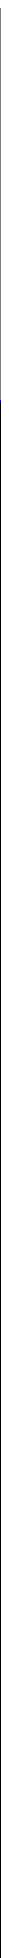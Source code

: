 %*************************************************************
%Drawing pattern of Front Bodice/Slopper
%Reference : http://www.madalynne.com/how-to-draft-a-front-bodice-sloper-update
%*************************************************************
input sarith;

t := 1/2; % scaling factor of the square
inch := 2.54*t*cm; % since 1 inch = 2.54cm; This provides the space to stich
ease := 2*inch; %ease is taken of 2 inches
% definition pi
pi=3.141592653689793238462643;
%***************************************************************

%========================================		
% Entering the measurements in cm
%========================================
	full_length     := 49.5*cm*t;
	cf_length       := 40.5*cm*t;
	shoulder_slope  := 48.5*cm*t;
	shoulder_length := 9*cm*t;
	across_shoulder := 34/2*cm*t;
	bust_depth      := 27*cm*t;
	bust_span       := 24/2*cm*t;
	bust_arc        := 18*cm*t + bust_span;
	armhole_depth   := 16.5*cm*t;
	side_seam_length:= 23*cm*t;
	waist_arc       := 27*cm*t;
	dart_pl         := bust_span - 3/4*inch;
%========================================
def intersectioncurve(expr px, py, r, b, e) = 
	subpath ((b*(4.0/pi)),(e*(4.0/pi))) of fullcircle xscaled (2*r) yscaled (2*r) shifted (px,py) enddef;

def cos(expr x) = cosd(x*180/pi) enddef;

def sin(expr x) = sind(x*180/pi) enddef;

def FrontBodice = 
%%%% STEP 1 %%%%
	f1 := (0,full_length); 									% A
	f2 := (0,0); 											% B
	f3 := (-across_shoulder,full_length); 					% C
	f4 := (xpart f3,ypart f1 - 10*inch); 					% guideline for C
	f5 := (xpart f2, cf_length - (3/8 * inch));				% D
	% Intersection for BE
	path E;
	E := intersectioncurve(xpart f2,ypart f2,shoulder_slope,0 * cm,(5*pi/18)*cm);
	f6 := E intersectionpoint (f3--f4); 						% N
	
	F := xpart f4 + sqrt((shoulder_length**2) -((ypart f6 - ypart f1)));
	f7 := (F,ypart f1); 									% F
	%perpendicular from FE to FG
	z1 = f7;
	z2 = f6;
	y0 = ypart f5;
	(z1-z0) dotprod (z2-z1) = 0;
	f8 := z0;												% G
	f9 := ((xpart f8 + (1/(2*sqrt(2)))),(ypart f8 + (1/(2*sqrt(2))))); 	% H
	f10 := (xpart f3,ypart f6 - armhole_depth); 			% I
	f11 := (xpart f10,ypart f10 - (2*inch)); 				% J
	f12 := (xpart f10,ypart f10 - (5 * inch));				% side seam line guideline
	f13 := 1/2[f6,f10];										% K
	f14 := (xpart f2,ypart f13); 							% L
	f15 := (xpart f13 + (0.5*inch),ypart f13); 				% M
	path BE;
	BE := f2--f6;
	f16 := f6 - bust_depth* unitvector(direction 0 of BE);    % N
	f17 := f16 + whatever*right = whatever[f1,f2];            % O
	f18 := (xpart f17 - bust_span,ypart f17); 				  %P
	pair J_guideline,I_guideline;
	J_guideline := (-infinity,ypart f11);
	I_guideline := (-infinity,ypart f10);
	
	%measure OP
	path OP,intsec;
	OP := f17--f16--f18; 									% ONP
	OP_length := arclength(OP);
	PJ := bust_arc - OP_length;
	intsec := fullcircle scaled (2*(PJ)) shifted f18;
	f19 := (subpath(2,5) of intsec) intersectionpoint (f11--J_guideline);  % Q
	intsec := fullcircle scaled (2*(PJ+(0.5 *inch))) shifted f18;
	f20 := (subpath(2,5) of intsec) intersectionpoint (f10--I_guideline);  % R
	f21 := f20 - side_seam_length * unitvector(direction 0 of (f19--f20)); % S
	f22 := f20 - 0.5*inch * unitvector(direction 0 of (f19--f20));         % T
	f23 := (-dart_pl,ypart f2); 										   % U
	f24 := f23 - 3/16*inch * unitvector(direction 0 of (f18--f23));        % V
	W := waist_arc - arclength(f23--f2);
	f25 := f21 + W * unitvector(direction 0 of(f21--f24));				   % W
	PV := arclength(f18--f24);
	f26 := f18 + PV * unitvector(direction 0 of (f18--f25)); 			   % X
	
	
	
	%draw f10 withpen pencircle scaled 1mm;
	%draw f11 withpen pencircle scaled 1mm;
	%draw f20 withpen pencircle scaled 1mm;
	%draw f19 withpen pencircle scaled 1mm;
	%draw f26 withpen pencircle scaled 1mm withcolor red;
	


enddef;


beginfig(1)
	pair f[];
	FrontBodice;
	path guide,front,BE,KL,OP,PQ,ONP;
	guide := f2--f1--f3--f4--f10--f12;
	PQ := f18..f19;
	ONP := f18..f20;
	BE := f2--f6;
	KL := f13--f14;
	OP := f18--f17;
	front := f2--f5{curl 0}..f9..f7{curl 0}--f6..f15..f22--f21..{curl 0}f26--f18--f24--f2;
	draw guide withcolor 0.5(black+white);
	draw BE withcolor red;
	draw KL withcolor red;
	draw OP withcolor blue;
	draw PQ withcolor .5(black+white);
	draw ONP withcolor .5(black+white);
	draw front;
	draw f5--f8 withcolor blue;
	%%% Matching front armhole with the sleeve
	message "================================";
	message "Arm hole for front";
	show arclength(f6..f15..f22);
	message "================================";
	



	endfig;
end;